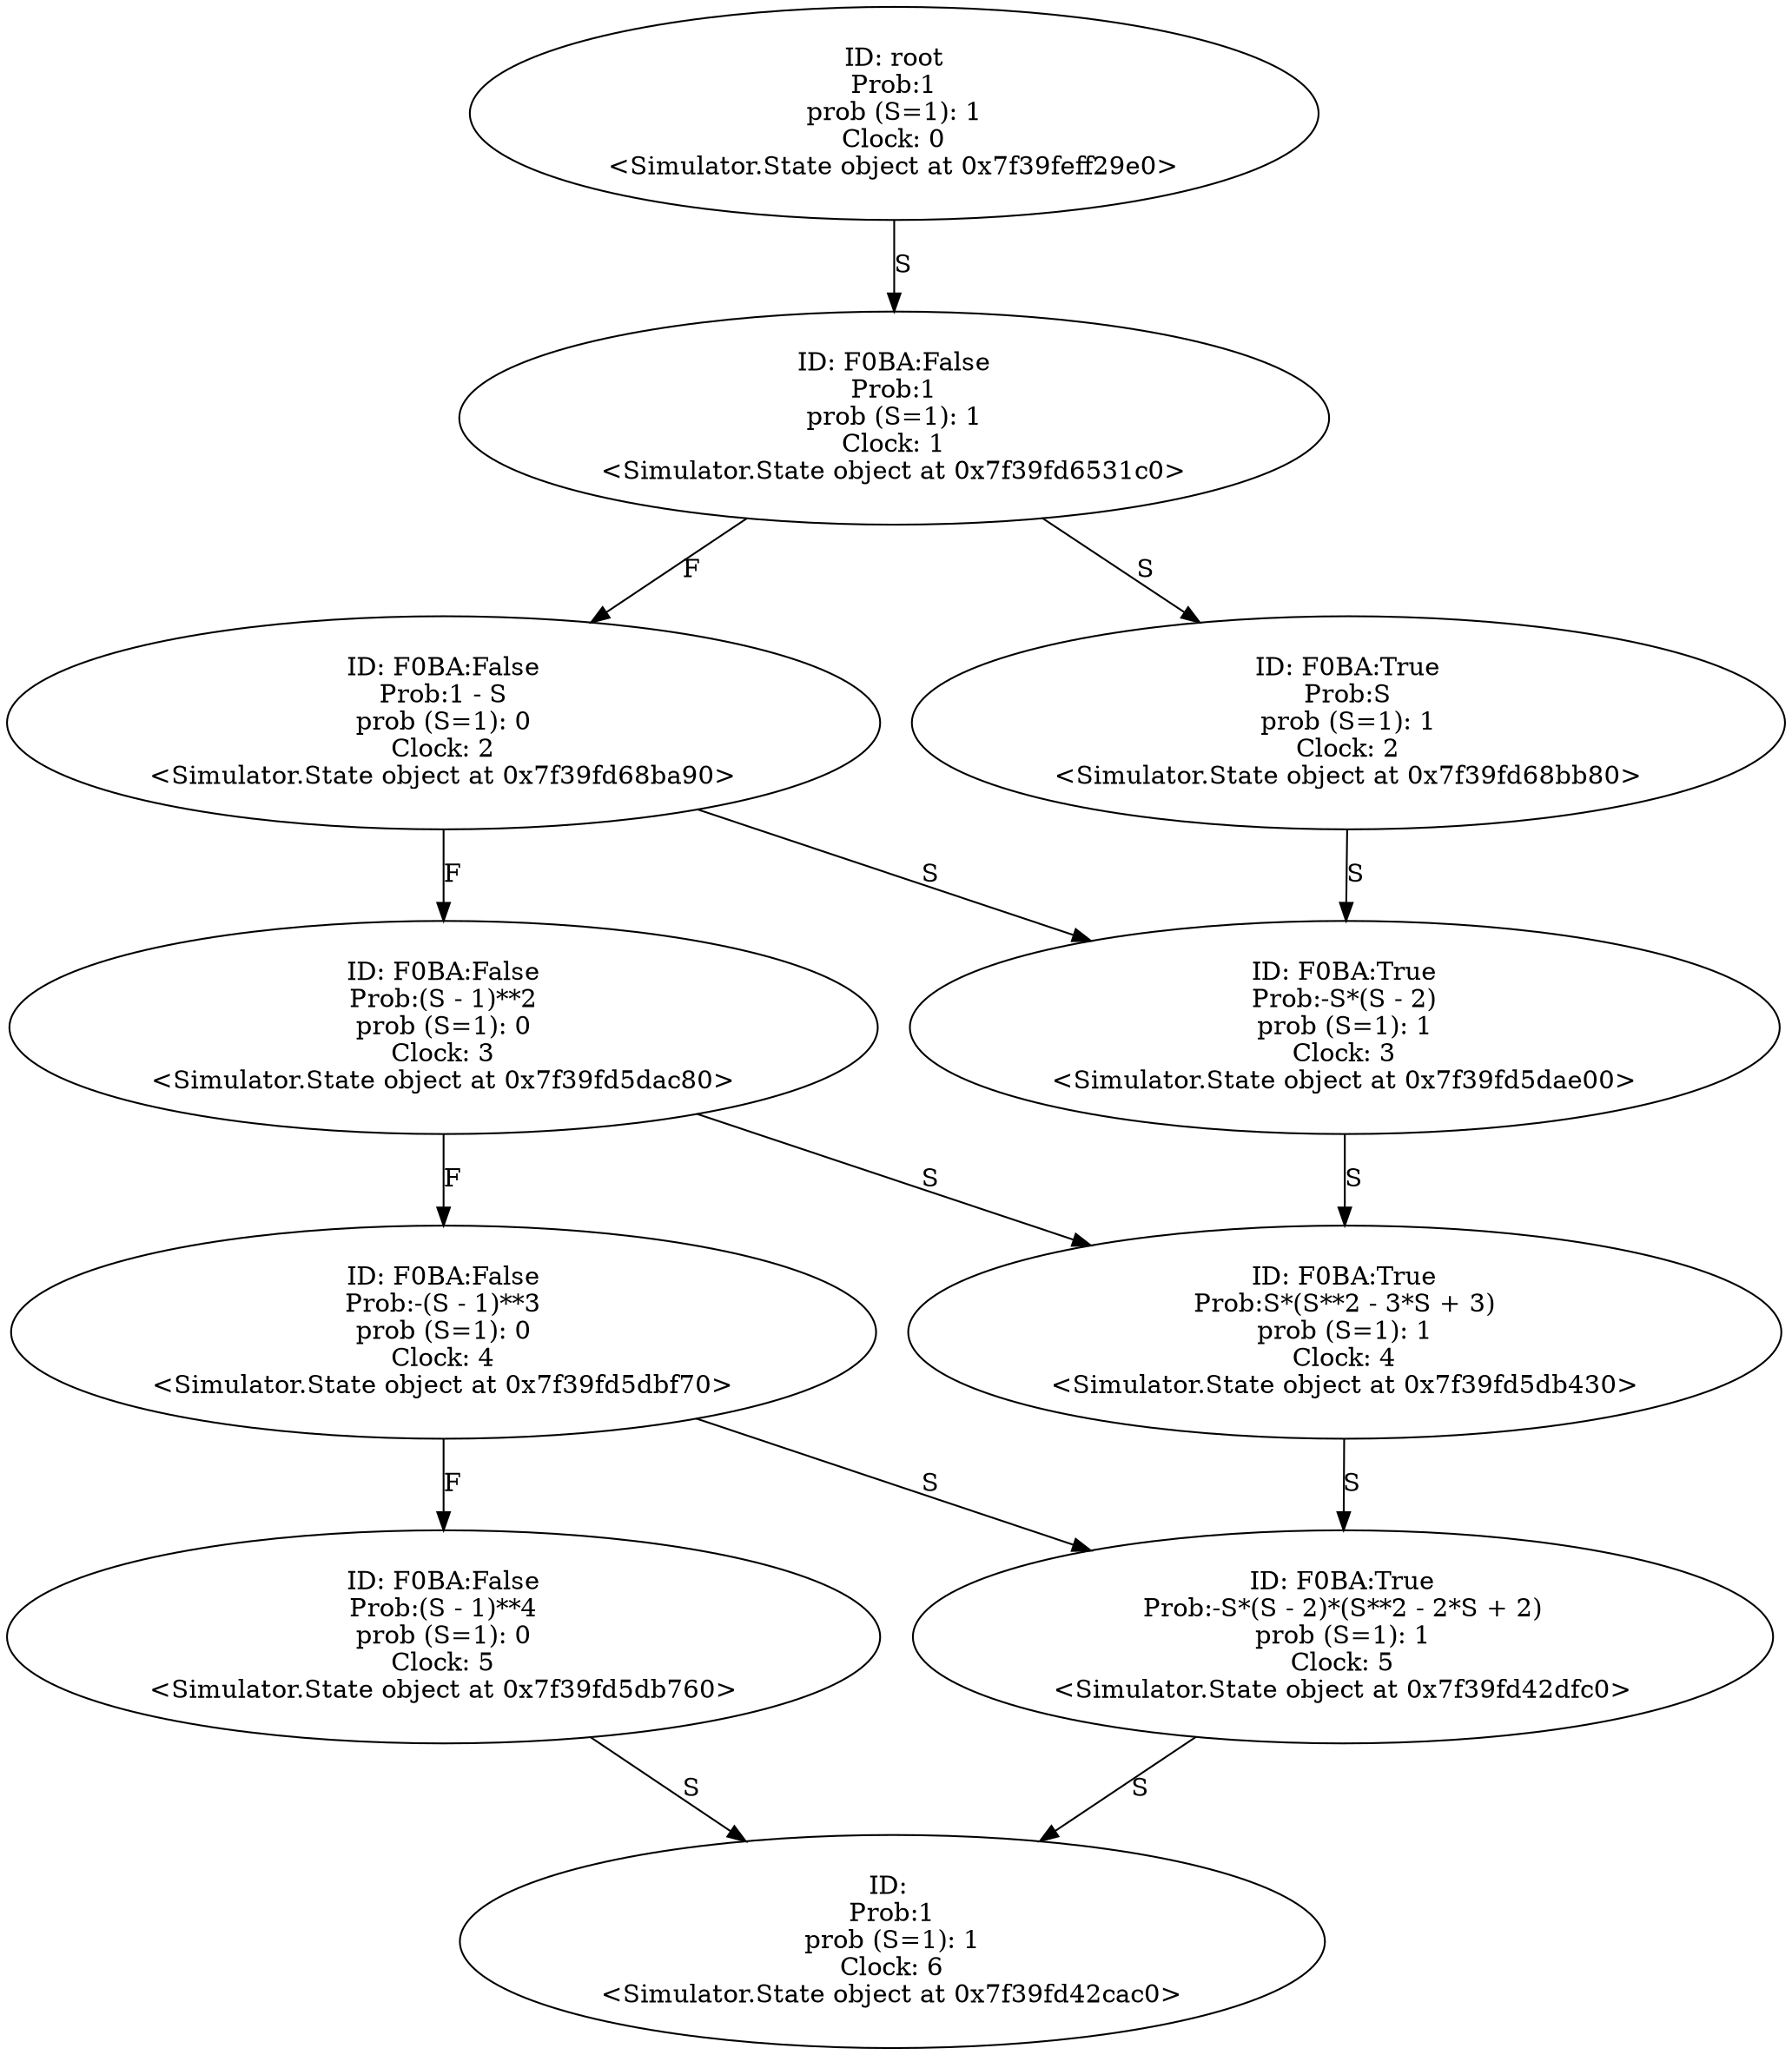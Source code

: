 digraph "./Output/pulls.wrp" {
	<Simulator.State object at 0x7f39feff29e0> [label="ID: root
Prob:1
prob (S=1): 1
Clock: 0
<Simulator.State object at 0x7f39feff29e0>"]
	<Simulator.State object at 0x7f39feff29e0> -> <Simulator.State object at 0x7f39fd6531c0> [label=S]
	<Simulator.State object at 0x7f39fd6531c0> [label="ID: F0BA:False
Prob:1
prob (S=1): 1
Clock: 1
<Simulator.State object at 0x7f39fd6531c0>"]
	<Simulator.State object at 0x7f39fd6531c0> -> <Simulator.State object at 0x7f39fd68ba90> [label=F]
	<Simulator.State object at 0x7f39fd6531c0> -> <Simulator.State object at 0x7f39fd68bb80> [label=S]
	<Simulator.State object at 0x7f39fd68ba90> [label="ID: F0BA:False
Prob:1 - S
prob (S=1): 0
Clock: 2
<Simulator.State object at 0x7f39fd68ba90>"]
	<Simulator.State object at 0x7f39fd68ba90> -> <Simulator.State object at 0x7f39fd5dac80> [label=F]
	<Simulator.State object at 0x7f39fd68ba90> -> <Simulator.State object at 0x7f39fd5dae00> [label=S]
	<Simulator.State object at 0x7f39fd68bb80> [label="ID: F0BA:True
Prob:S
prob (S=1): 1
Clock: 2
<Simulator.State object at 0x7f39fd68bb80>"]
	<Simulator.State object at 0x7f39fd68bb80> -> <Simulator.State object at 0x7f39fd5dae00> [label=S]
	<Simulator.State object at 0x7f39fd5dac80> [label="ID: F0BA:False
Prob:(S - 1)**2
prob (S=1): 0
Clock: 3
<Simulator.State object at 0x7f39fd5dac80>"]
	<Simulator.State object at 0x7f39fd5dac80> -> <Simulator.State object at 0x7f39fd5dbf70> [label=F]
	<Simulator.State object at 0x7f39fd5dac80> -> <Simulator.State object at 0x7f39fd5db430> [label=S]
	<Simulator.State object at 0x7f39fd5dae00> [label="ID: F0BA:True
Prob:-S*(S - 2)
prob (S=1): 1
Clock: 3
<Simulator.State object at 0x7f39fd5dae00>"]
	<Simulator.State object at 0x7f39fd5dae00> -> <Simulator.State object at 0x7f39fd5db430> [label=S]
	<Simulator.State object at 0x7f39fd5dbf70> [label="ID: F0BA:False
Prob:-(S - 1)**3
prob (S=1): 0
Clock: 4
<Simulator.State object at 0x7f39fd5dbf70>"]
	<Simulator.State object at 0x7f39fd5dbf70> -> <Simulator.State object at 0x7f39fd5db760> [label=F]
	<Simulator.State object at 0x7f39fd5dbf70> -> <Simulator.State object at 0x7f39fd42dfc0> [label=S]
	<Simulator.State object at 0x7f39fd5db430> [label="ID: F0BA:True
Prob:S*(S**2 - 3*S + 3)
prob (S=1): 1
Clock: 4
<Simulator.State object at 0x7f39fd5db430>"]
	<Simulator.State object at 0x7f39fd5db430> -> <Simulator.State object at 0x7f39fd42dfc0> [label=S]
	<Simulator.State object at 0x7f39fd5db760> [label="ID: F0BA:False
Prob:(S - 1)**4
prob (S=1): 0
Clock: 5
<Simulator.State object at 0x7f39fd5db760>"]
	<Simulator.State object at 0x7f39fd5db760> -> <Simulator.State object at 0x7f39fd42cac0> [label=S]
	<Simulator.State object at 0x7f39fd42dfc0> [label="ID: F0BA:True
Prob:-S*(S - 2)*(S**2 - 2*S + 2)
prob (S=1): 1
Clock: 5
<Simulator.State object at 0x7f39fd42dfc0>"]
	<Simulator.State object at 0x7f39fd42dfc0> -> <Simulator.State object at 0x7f39fd42cac0> [label=S]
	<Simulator.State object at 0x7f39fd42cac0> [label="ID: 
Prob:1
prob (S=1): 1
Clock: 6
<Simulator.State object at 0x7f39fd42cac0>"]
}
